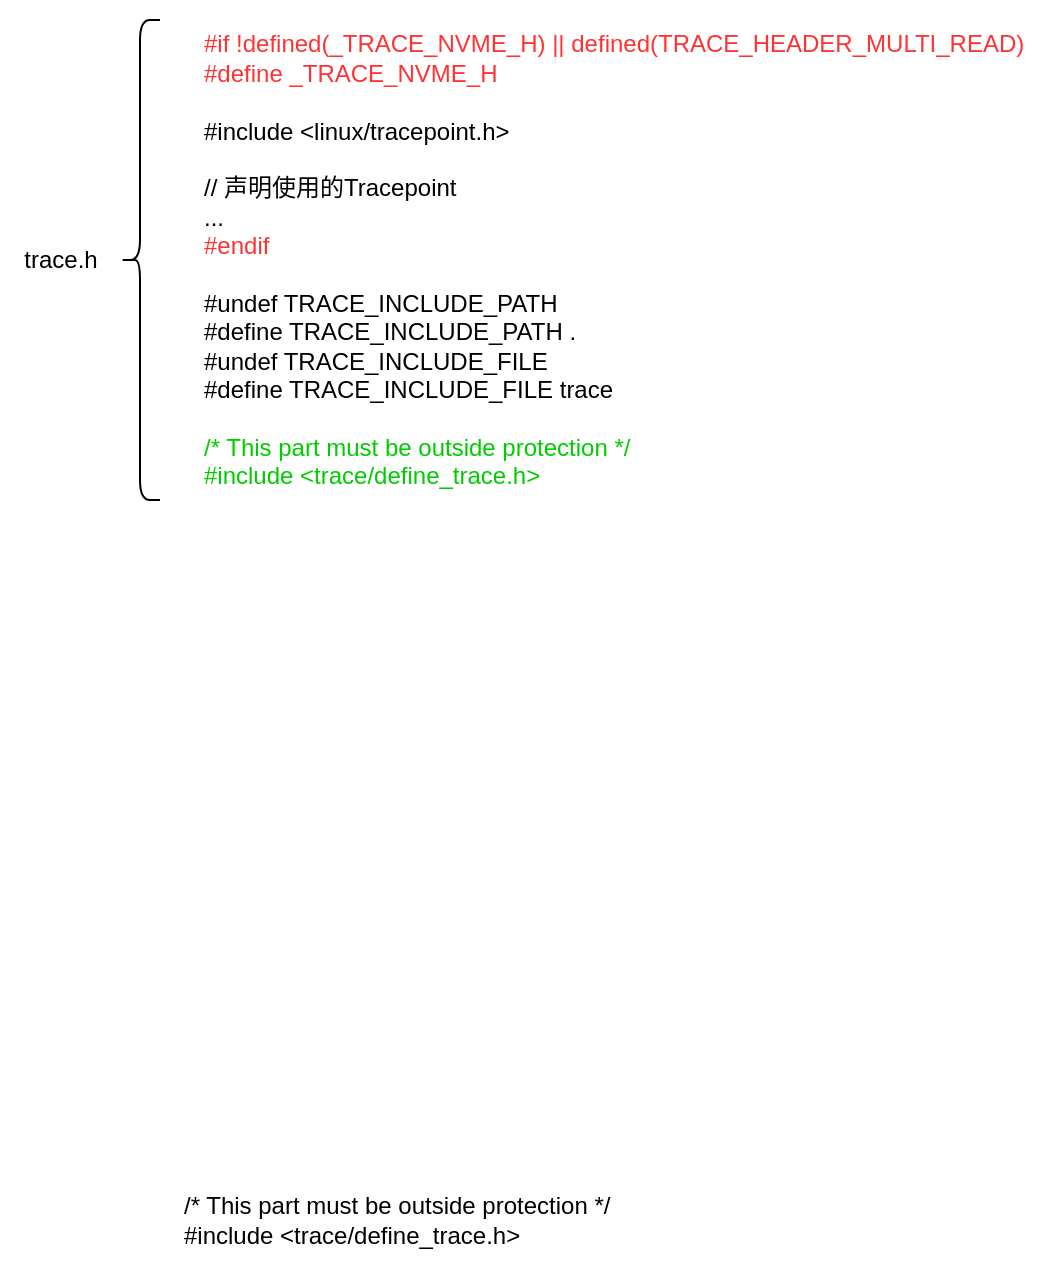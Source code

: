 <mxfile version="28.1.0">
  <diagram name="第 1 页" id="gmm4JO4AYiCD-r01PVJd">
    <mxGraphModel dx="668" dy="1016" grid="1" gridSize="10" guides="1" tooltips="1" connect="1" arrows="1" fold="1" page="1" pageScale="1" pageWidth="827" pageHeight="1169" math="0" shadow="0">
      <root>
        <mxCell id="0" />
        <mxCell id="1" parent="0" />
        <mxCell id="TQtAe7RpQK7zls-bQ8zk-2" value="&lt;div&gt;&lt;span style=&quot;background-color: transparent;&quot;&gt;&lt;font style=&quot;color: rgb(255, 51, 51);&quot;&gt;#if !defined(_TRACE_NVME_H) || defined(TRACE_HEADER_MULTI_READ)&lt;/font&gt;&lt;/span&gt;&lt;/div&gt;&lt;div&gt;&lt;div&gt;&lt;font style=&quot;color: rgb(255, 51, 51);&quot;&gt;#define _TRACE_NVME_H&lt;/font&gt;&lt;/div&gt;&lt;/div&gt;&lt;div&gt;&lt;br&gt;&lt;/div&gt;#include &amp;lt;linux/tracepoint.h&amp;gt;&lt;div&gt;&lt;br&gt;&lt;div&gt;// 声明使用的Tracepoint&lt;/div&gt;&lt;div&gt;...&lt;/div&gt;&lt;/div&gt;&lt;div&gt;&lt;font style=&quot;color: rgb(255, 51, 51);&quot;&gt;#endif&lt;/font&gt;&lt;/div&gt;&lt;div&gt;&lt;br&gt;&lt;/div&gt;&lt;div&gt;&lt;div&gt;#undef TRACE_INCLUDE_PATH&lt;/div&gt;&lt;div&gt;#define TRACE_INCLUDE_PATH .&lt;/div&gt;&lt;div&gt;#undef TRACE_INCLUDE_FILE&lt;/div&gt;&lt;div&gt;#define TRACE_INCLUDE_FILE trace&lt;/div&gt;&lt;/div&gt;&lt;div&gt;&lt;br&gt;&lt;/div&gt;&lt;div&gt;&lt;div&gt;&lt;font style=&quot;color: rgb(0, 204, 0);&quot;&gt;/* This part must be outside protection */&lt;/font&gt;&lt;/div&gt;&lt;div&gt;&lt;font style=&quot;color: rgb(0, 204, 0);&quot;&gt;#include &amp;lt;trace/define_trace.h&amp;gt;&lt;/font&gt;&lt;/div&gt;&lt;/div&gt;" style="text;html=1;align=left;verticalAlign=middle;whiteSpace=wrap;rounded=0;" vertex="1" parent="1">
          <mxGeometry x="160" y="190" width="430" height="260" as="geometry" />
        </mxCell>
        <mxCell id="TQtAe7RpQK7zls-bQ8zk-5" value="&lt;div&gt;/* This part must be outside protection */&lt;/div&gt;&lt;div&gt;#include &amp;lt;trace/define_trace.h&amp;gt;&lt;/div&gt;" style="text;html=1;align=left;verticalAlign=middle;whiteSpace=wrap;rounded=0;" vertex="1" parent="1">
          <mxGeometry x="150" y="770" width="320" height="60" as="geometry" />
        </mxCell>
        <mxCell id="TQtAe7RpQK7zls-bQ8zk-7" value="" style="shape=curlyBracket;whiteSpace=wrap;html=1;rounded=1;labelPosition=left;verticalLabelPosition=middle;align=right;verticalAlign=middle;" vertex="1" parent="1">
          <mxGeometry x="120" y="200" width="20" height="240" as="geometry" />
        </mxCell>
        <mxCell id="TQtAe7RpQK7zls-bQ8zk-8" value="trace.h" style="text;html=1;align=center;verticalAlign=middle;resizable=0;points=[];autosize=1;strokeColor=none;fillColor=none;" vertex="1" parent="1">
          <mxGeometry x="60" y="305" width="60" height="30" as="geometry" />
        </mxCell>
      </root>
    </mxGraphModel>
  </diagram>
</mxfile>
